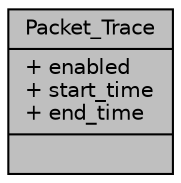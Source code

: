 digraph "Packet_Trace"
{
 // LATEX_PDF_SIZE
  edge [fontname="Helvetica",fontsize="10",labelfontname="Helvetica",labelfontsize="10"];
  node [fontname="Helvetica",fontsize="10",shape=record];
  Node1 [label="{Packet_Trace\n|+ enabled\l+ start_time\l+ end_time\l|}",height=0.2,width=0.4,color="black", fillcolor="grey75", style="filled", fontcolor="black",tooltip=" "];
}
